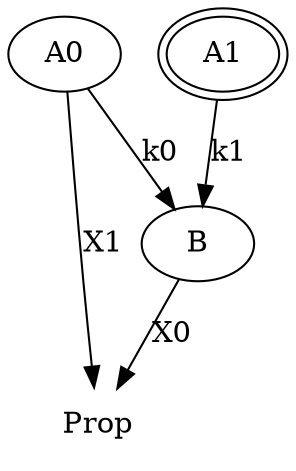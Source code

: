 digraph absorb_l {
  node [peripheries = 1]

  T0 [label = "B"]
  T2 [label = "A0"]

  node [peripheries = 2]

  T1 [label = "A1"]

  node [peripheries = 0]

  T0 -> Prop [label = "X0"]
  T1 -> T0 [label = "k1"]
  T2 -> Prop [label = "X1"]
  T2 -> T0 [label = "k0"]
}
